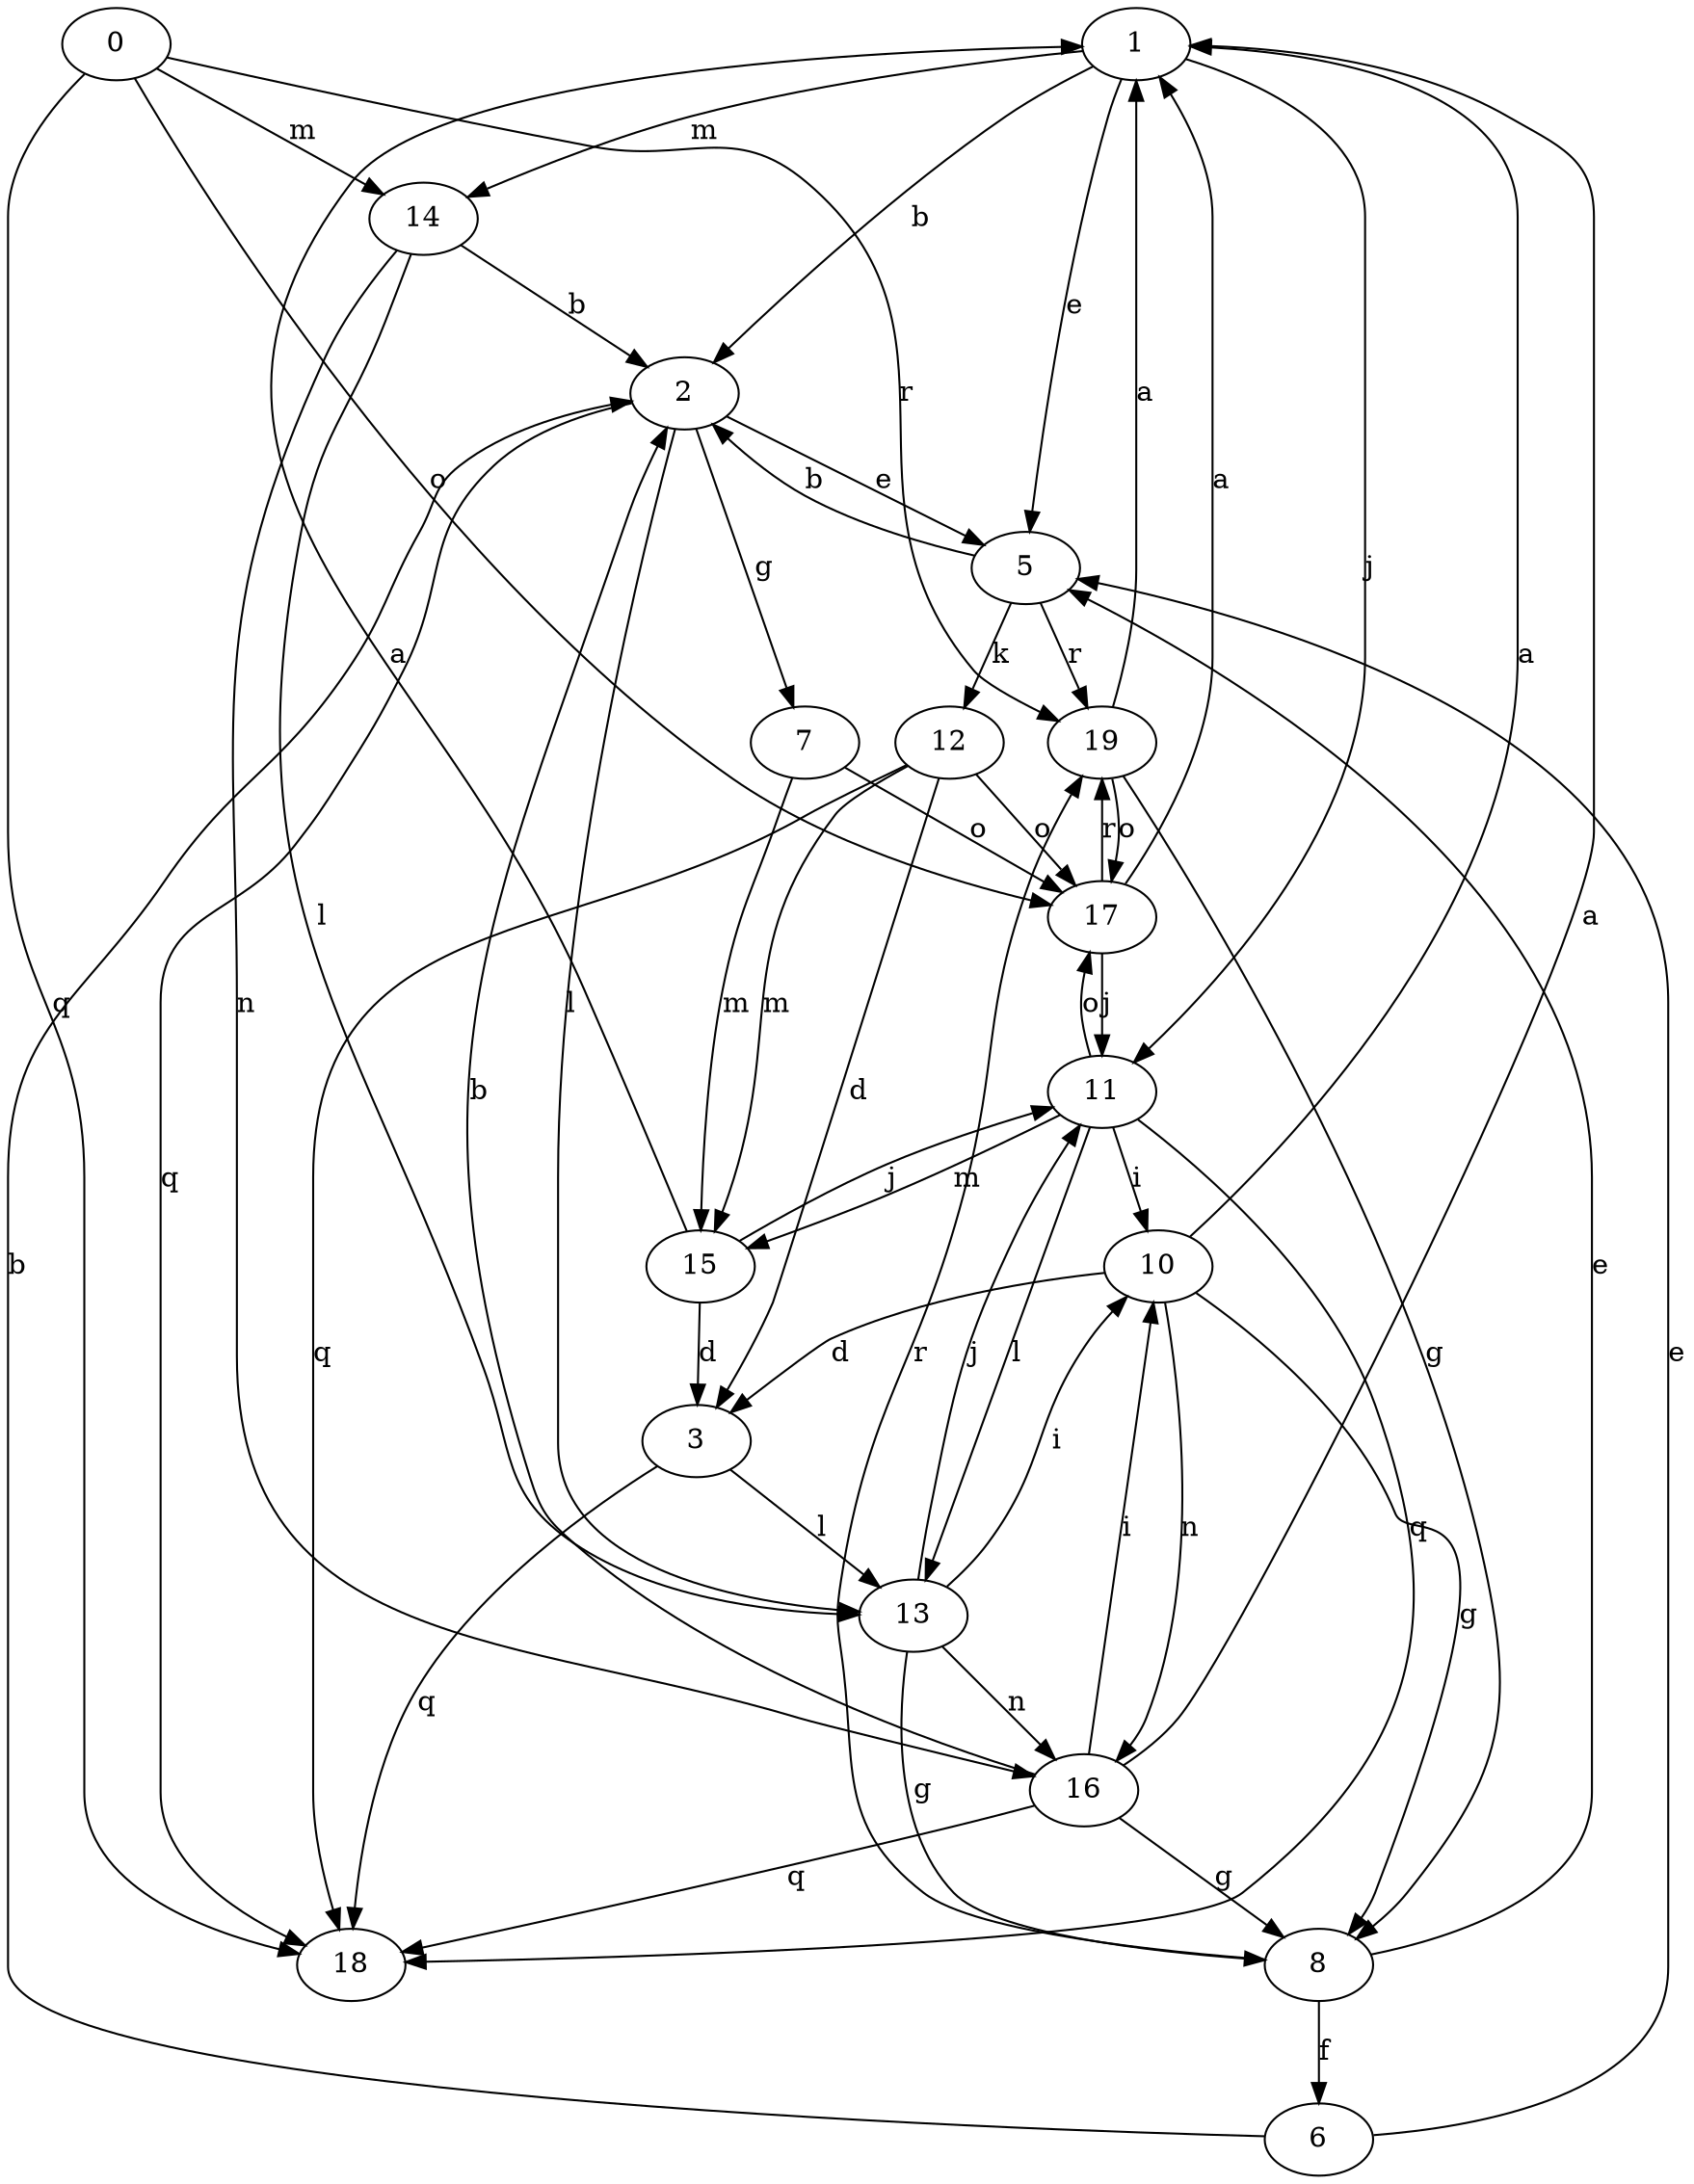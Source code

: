 strict digraph  {
1;
2;
3;
5;
6;
7;
8;
10;
11;
12;
13;
0;
14;
15;
16;
17;
18;
19;
1 -> 2  [label=b];
1 -> 5  [label=e];
1 -> 11  [label=j];
1 -> 14  [label=m];
2 -> 5  [label=e];
2 -> 7  [label=g];
2 -> 13  [label=l];
2 -> 18  [label=q];
3 -> 13  [label=l];
3 -> 18  [label=q];
5 -> 2  [label=b];
5 -> 12  [label=k];
5 -> 19  [label=r];
6 -> 2  [label=b];
6 -> 5  [label=e];
7 -> 15  [label=m];
7 -> 17  [label=o];
8 -> 5  [label=e];
8 -> 6  [label=f];
8 -> 19  [label=r];
10 -> 1  [label=a];
10 -> 3  [label=d];
10 -> 8  [label=g];
10 -> 16  [label=n];
11 -> 10  [label=i];
11 -> 13  [label=l];
11 -> 15  [label=m];
11 -> 17  [label=o];
11 -> 18  [label=q];
12 -> 3  [label=d];
12 -> 15  [label=m];
12 -> 17  [label=o];
12 -> 18  [label=q];
13 -> 8  [label=g];
13 -> 10  [label=i];
13 -> 11  [label=j];
13 -> 16  [label=n];
0 -> 14  [label=m];
0 -> 17  [label=o];
0 -> 18  [label=q];
0 -> 19  [label=r];
14 -> 2  [label=b];
14 -> 13  [label=l];
14 -> 16  [label=n];
15 -> 1  [label=a];
15 -> 3  [label=d];
15 -> 11  [label=j];
16 -> 1  [label=a];
16 -> 2  [label=b];
16 -> 8  [label=g];
16 -> 10  [label=i];
16 -> 18  [label=q];
17 -> 1  [label=a];
17 -> 11  [label=j];
17 -> 19  [label=r];
19 -> 1  [label=a];
19 -> 8  [label=g];
19 -> 17  [label=o];
}
